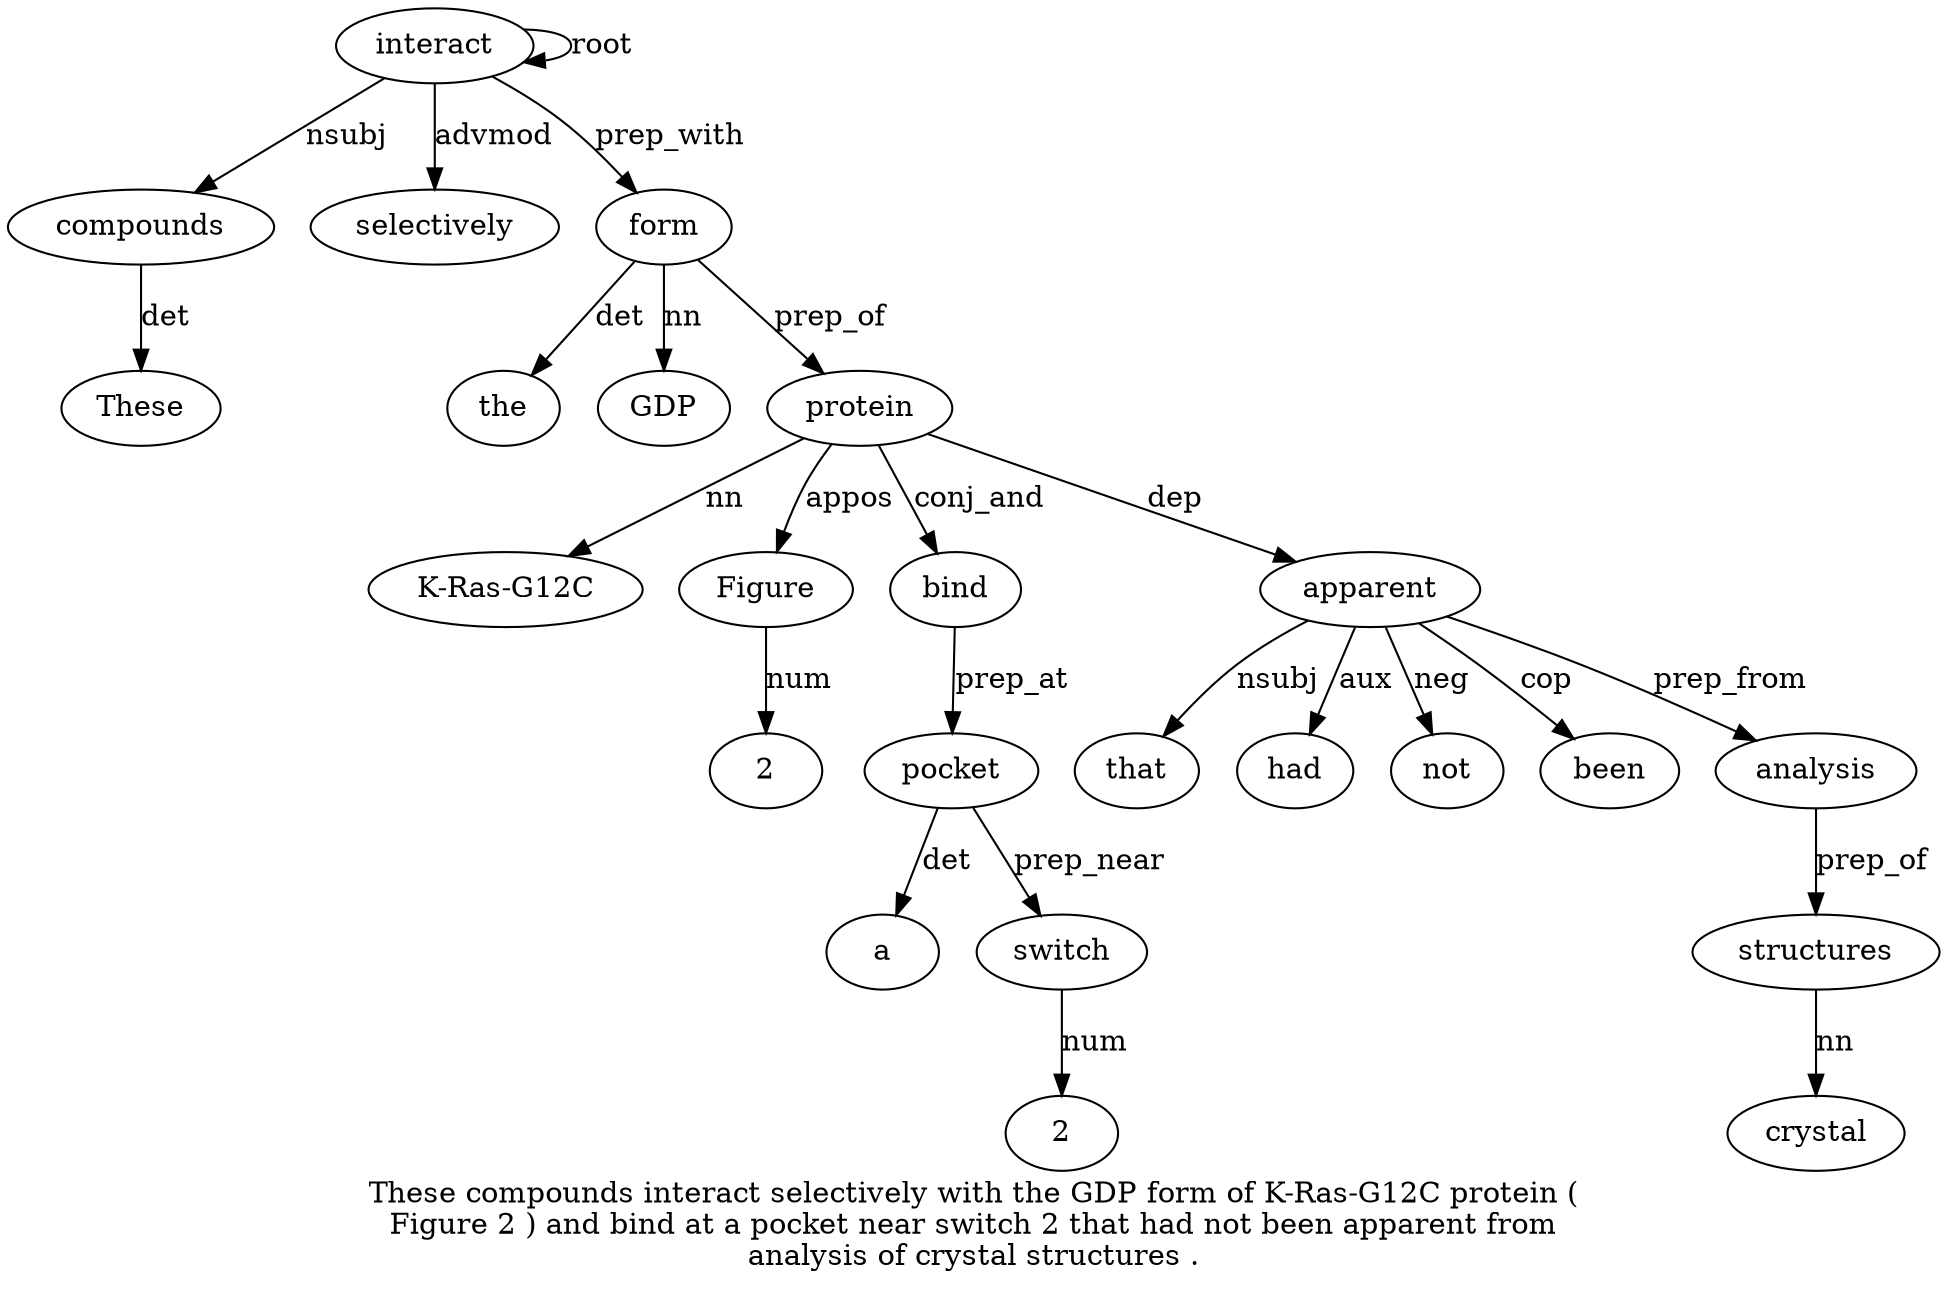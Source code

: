 digraph "These compounds interact selectively with the GDP form of K-Ras-G12C protein ( Figure 2 ) and bind at a pocket near switch 2 that had not been apparent from analysis of crystal structures ." {
label="These compounds interact selectively with the GDP form of K-Ras-G12C protein (
Figure 2 ) and bind at a pocket near switch 2 that had not been apparent from
analysis of crystal structures .";
compounds2 [style=filled, fillcolor=white, label=compounds];
These1 [style=filled, fillcolor=white, label=These];
compounds2 -> These1  [label=det];
interact3 [style=filled, fillcolor=white, label=interact];
interact3 -> compounds2  [label=nsubj];
interact3 -> interact3  [label=root];
selectively4 [style=filled, fillcolor=white, label=selectively];
interact3 -> selectively4  [label=advmod];
form8 [style=filled, fillcolor=white, label=form];
the6 [style=filled, fillcolor=white, label=the];
form8 -> the6  [label=det];
GDP7 [style=filled, fillcolor=white, label=GDP];
form8 -> GDP7  [label=nn];
interact3 -> form8  [label=prep_with];
protein11 [style=filled, fillcolor=white, label=protein];
"K-Ras-G12C0" [style=filled, fillcolor=white, label="K-Ras-G12C"];
protein11 -> "K-Ras-G12C0"  [label=nn];
form8 -> protein11  [label=prep_of];
Figure13 [style=filled, fillcolor=white, label=Figure];
protein11 -> Figure13  [label=appos];
214 [style=filled, fillcolor=white, label=2];
Figure13 -> 214  [label=num];
bind17 [style=filled, fillcolor=white, label=bind];
protein11 -> bind17  [label=conj_and];
pocket20 [style=filled, fillcolor=white, label=pocket];
a19 [style=filled, fillcolor=white, label=a];
pocket20 -> a19  [label=det];
bind17 -> pocket20  [label=prep_at];
switch22 [style=filled, fillcolor=white, label=switch];
pocket20 -> switch22  [label=prep_near];
223 [style=filled, fillcolor=white, label=2];
switch22 -> 223  [label=num];
apparent28 [style=filled, fillcolor=white, label=apparent];
that24 [style=filled, fillcolor=white, label=that];
apparent28 -> that24  [label=nsubj];
had25 [style=filled, fillcolor=white, label=had];
apparent28 -> had25  [label=aux];
not26 [style=filled, fillcolor=white, label=not];
apparent28 -> not26  [label=neg];
been27 [style=filled, fillcolor=white, label=been];
apparent28 -> been27  [label=cop];
protein11 -> apparent28  [label=dep];
analysis30 [style=filled, fillcolor=white, label=analysis];
apparent28 -> analysis30  [label=prep_from];
structures33 [style=filled, fillcolor=white, label=structures];
crystal32 [style=filled, fillcolor=white, label=crystal];
structures33 -> crystal32  [label=nn];
analysis30 -> structures33  [label=prep_of];
}
